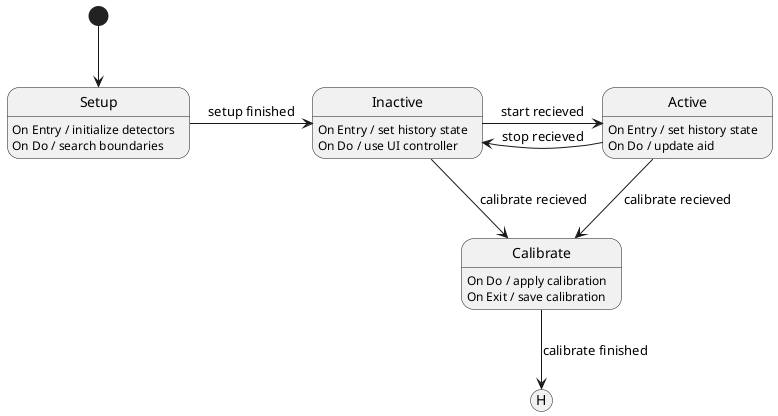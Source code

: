 @startuml

[*] --> Setup
Setup -> Inactive : setup finished
Setup : On Entry / initialize detectors
Setup : On Do / search boundaries


Inactive -> Active : start recieved
Inactive : On Entry / set history state
Inactive : On Do / use UI controller

Active -> Inactive : stop recieved
Active : On Entry / set history state
Active : On Do / update aid

Calibrate --> [H] : calibrate finished
Calibrate : On Do / apply calibration
Calibrate : On Exit / save calibration

Active --> Calibrate : calibrate recieved
Inactive --> Calibrate : calibrate recieved

@enduml